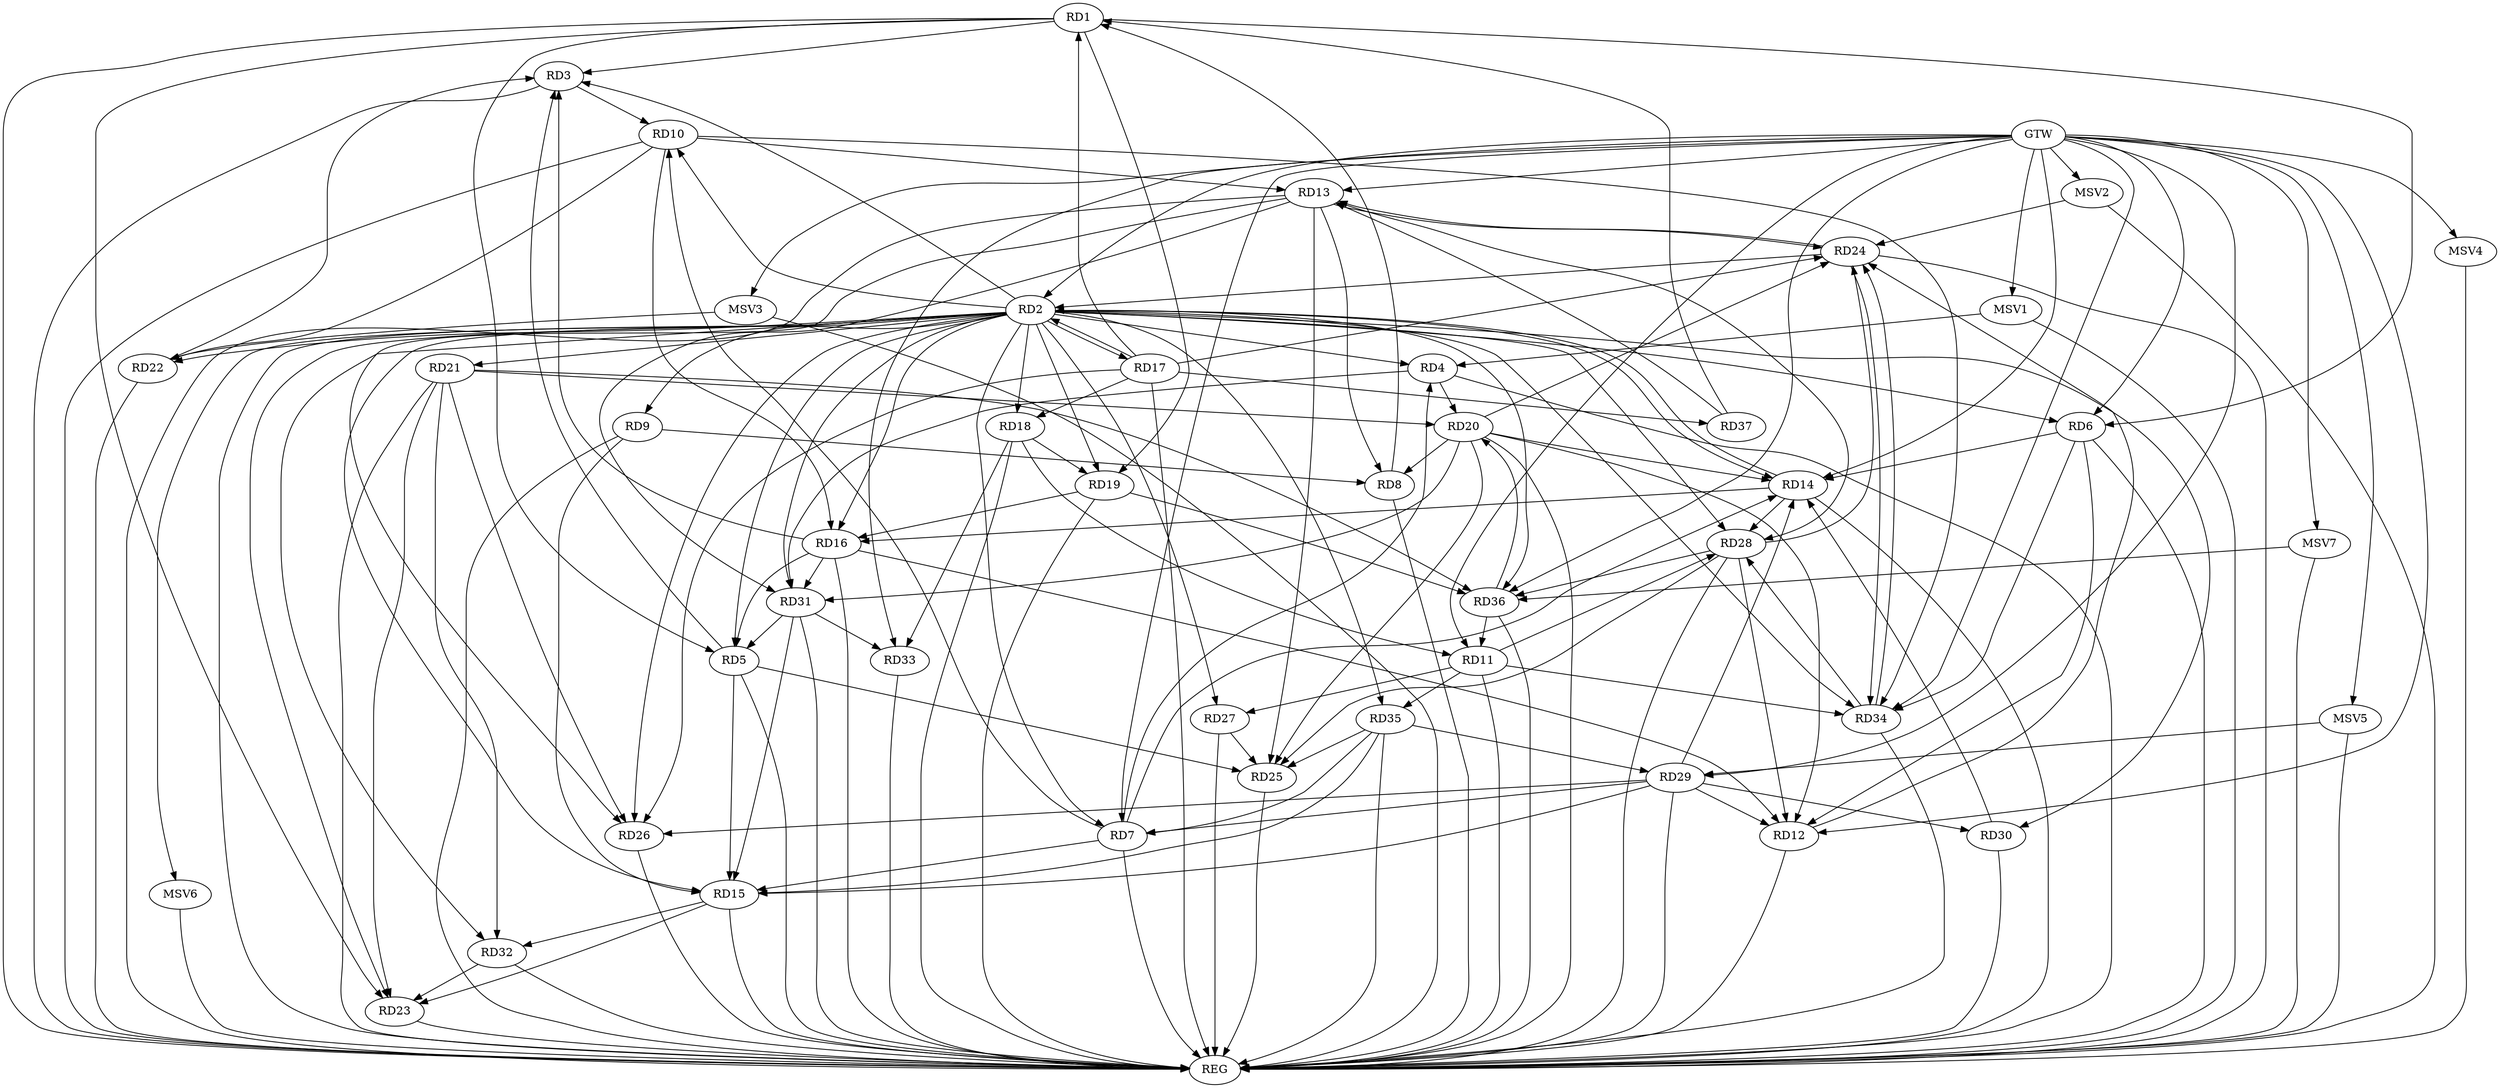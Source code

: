 strict digraph G {
  RD1 [ label="RD1" ];
  RD2 [ label="RD2" ];
  RD3 [ label="RD3" ];
  RD4 [ label="RD4" ];
  RD5 [ label="RD5" ];
  RD6 [ label="RD6" ];
  RD7 [ label="RD7" ];
  RD8 [ label="RD8" ];
  RD9 [ label="RD9" ];
  RD10 [ label="RD10" ];
  RD11 [ label="RD11" ];
  RD12 [ label="RD12" ];
  RD13 [ label="RD13" ];
  RD14 [ label="RD14" ];
  RD15 [ label="RD15" ];
  RD16 [ label="RD16" ];
  RD17 [ label="RD17" ];
  RD18 [ label="RD18" ];
  RD19 [ label="RD19" ];
  RD20 [ label="RD20" ];
  RD21 [ label="RD21" ];
  RD22 [ label="RD22" ];
  RD23 [ label="RD23" ];
  RD24 [ label="RD24" ];
  RD25 [ label="RD25" ];
  RD26 [ label="RD26" ];
  RD27 [ label="RD27" ];
  RD28 [ label="RD28" ];
  RD29 [ label="RD29" ];
  RD30 [ label="RD30" ];
  RD31 [ label="RD31" ];
  RD32 [ label="RD32" ];
  RD33 [ label="RD33" ];
  RD34 [ label="RD34" ];
  RD35 [ label="RD35" ];
  RD36 [ label="RD36" ];
  RD37 [ label="RD37" ];
  GTW [ label="GTW" ];
  REG [ label="REG" ];
  MSV1 [ label="MSV1" ];
  MSV2 [ label="MSV2" ];
  MSV3 [ label="MSV3" ];
  MSV4 [ label="MSV4" ];
  MSV5 [ label="MSV5" ];
  MSV6 [ label="MSV6" ];
  MSV7 [ label="MSV7" ];
  RD1 -> RD3;
  RD1 -> RD5;
  RD1 -> RD6;
  RD8 -> RD1;
  RD17 -> RD1;
  RD1 -> RD19;
  RD1 -> RD23;
  RD37 -> RD1;
  RD2 -> RD3;
  RD2 -> RD7;
  RD2 -> RD14;
  RD14 -> RD2;
  RD2 -> RD15;
  RD17 -> RD2;
  RD2 -> RD18;
  RD24 -> RD2;
  RD2 -> RD31;
  RD2 -> RD36;
  RD5 -> RD3;
  RD3 -> RD10;
  RD16 -> RD3;
  RD22 -> RD3;
  RD7 -> RD4;
  RD4 -> RD20;
  RD4 -> RD31;
  RD5 -> RD15;
  RD16 -> RD5;
  RD5 -> RD25;
  RD31 -> RD5;
  RD6 -> RD12;
  RD6 -> RD14;
  RD6 -> RD34;
  RD7 -> RD10;
  RD7 -> RD14;
  RD7 -> RD15;
  RD29 -> RD7;
  RD35 -> RD7;
  RD9 -> RD8;
  RD13 -> RD8;
  RD20 -> RD8;
  RD9 -> RD15;
  RD10 -> RD13;
  RD10 -> RD16;
  RD10 -> RD22;
  RD10 -> RD34;
  RD18 -> RD11;
  RD11 -> RD27;
  RD11 -> RD28;
  RD11 -> RD34;
  RD11 -> RD35;
  RD36 -> RD11;
  RD16 -> RD12;
  RD20 -> RD12;
  RD12 -> RD24;
  RD28 -> RD12;
  RD29 -> RD12;
  RD13 -> RD24;
  RD24 -> RD13;
  RD13 -> RD25;
  RD13 -> RD26;
  RD13 -> RD28;
  RD13 -> RD31;
  RD37 -> RD13;
  RD14 -> RD16;
  RD20 -> RD14;
  RD14 -> RD28;
  RD29 -> RD14;
  RD30 -> RD14;
  RD15 -> RD23;
  RD29 -> RD15;
  RD31 -> RD15;
  RD15 -> RD32;
  RD35 -> RD15;
  RD19 -> RD16;
  RD16 -> RD31;
  RD17 -> RD18;
  RD17 -> RD24;
  RD17 -> RD26;
  RD17 -> RD37;
  RD18 -> RD19;
  RD18 -> RD33;
  RD19 -> RD36;
  RD21 -> RD20;
  RD20 -> RD24;
  RD20 -> RD25;
  RD20 -> RD31;
  RD36 -> RD20;
  RD21 -> RD23;
  RD21 -> RD26;
  RD21 -> RD32;
  RD21 -> RD36;
  RD32 -> RD23;
  RD28 -> RD24;
  RD24 -> RD34;
  RD34 -> RD24;
  RD27 -> RD25;
  RD28 -> RD25;
  RD35 -> RD25;
  RD29 -> RD26;
  RD34 -> RD28;
  RD28 -> RD36;
  RD29 -> RD30;
  RD35 -> RD29;
  RD31 -> RD33;
  GTW -> RD13;
  GTW -> RD12;
  GTW -> RD6;
  GTW -> RD34;
  GTW -> RD14;
  GTW -> RD7;
  GTW -> RD36;
  GTW -> RD11;
  GTW -> RD33;
  GTW -> RD29;
  GTW -> RD2;
  RD1 -> REG;
  RD2 -> REG;
  RD3 -> REG;
  RD4 -> REG;
  RD5 -> REG;
  RD6 -> REG;
  RD7 -> REG;
  RD8 -> REG;
  RD9 -> REG;
  RD10 -> REG;
  RD11 -> REG;
  RD12 -> REG;
  RD13 -> REG;
  RD14 -> REG;
  RD15 -> REG;
  RD16 -> REG;
  RD17 -> REG;
  RD18 -> REG;
  RD19 -> REG;
  RD20 -> REG;
  RD21 -> REG;
  RD22 -> REG;
  RD23 -> REG;
  RD24 -> REG;
  RD25 -> REG;
  RD26 -> REG;
  RD27 -> REG;
  RD28 -> REG;
  RD29 -> REG;
  RD30 -> REG;
  RD31 -> REG;
  RD32 -> REG;
  RD33 -> REG;
  RD34 -> REG;
  RD35 -> REG;
  RD36 -> REG;
  RD2 -> RD26;
  RD2 -> RD5;
  RD2 -> RD6;
  RD2 -> RD17;
  RD2 -> RD34;
  RD2 -> RD10;
  RD2 -> RD4;
  RD2 -> RD21;
  RD2 -> RD22;
  RD2 -> RD9;
  RD2 -> RD23;
  RD2 -> RD16;
  RD2 -> RD19;
  RD2 -> RD32;
  RD2 -> RD27;
  RD2 -> RD30;
  RD2 -> RD35;
  RD2 -> RD28;
  MSV1 -> RD4;
  GTW -> MSV1;
  MSV1 -> REG;
  MSV2 -> RD24;
  GTW -> MSV2;
  MSV2 -> REG;
  MSV3 -> RD22;
  GTW -> MSV3;
  MSV3 -> REG;
  GTW -> MSV4;
  MSV4 -> REG;
  MSV5 -> RD29;
  GTW -> MSV5;
  MSV5 -> REG;
  RD2 -> MSV6;
  MSV6 -> REG;
  MSV7 -> RD36;
  GTW -> MSV7;
  MSV7 -> REG;
}

